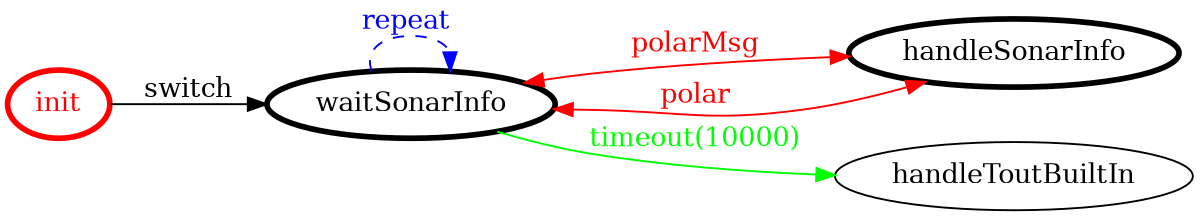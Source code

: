 /*
*
* A GraphViz DOT FSM description 
* Please use a GraphViz visualizer (like http://www.webgraphviz.com)
*  
*/

digraph finite_state_machine {
	rankdir=LR
	size="8,5"
	
	init [ color = red ][ fontcolor = red ][ penwidth = 3 ]
	waitSonarInfo [ color = black ][ fontcolor = black ][ penwidth = 3 ]
	handleSonarInfo [ color = black ][ fontcolor = black ][ penwidth = 3 ]
	
	waitSonarInfo -> handleSonarInfo [ label = "polarMsg" ][ color = red ][ fontcolor = red ][ dir = both ]
	init -> waitSonarInfo [ label = "switch" ][ color = black ][ fontcolor = black ]
	waitSonarInfo -> waitSonarInfo [ label = "repeat "][ style = dashed ][ color = blue ][ fontcolor = blue ]
	waitSonarInfo -> handleToutBuiltIn [ label = "timeout(10000)" ][ color = green ][ fontcolor = green ]
	waitSonarInfo -> handleSonarInfo [ label = "polar" ][ color = red ][ fontcolor = red ][ dir = both ]
}
